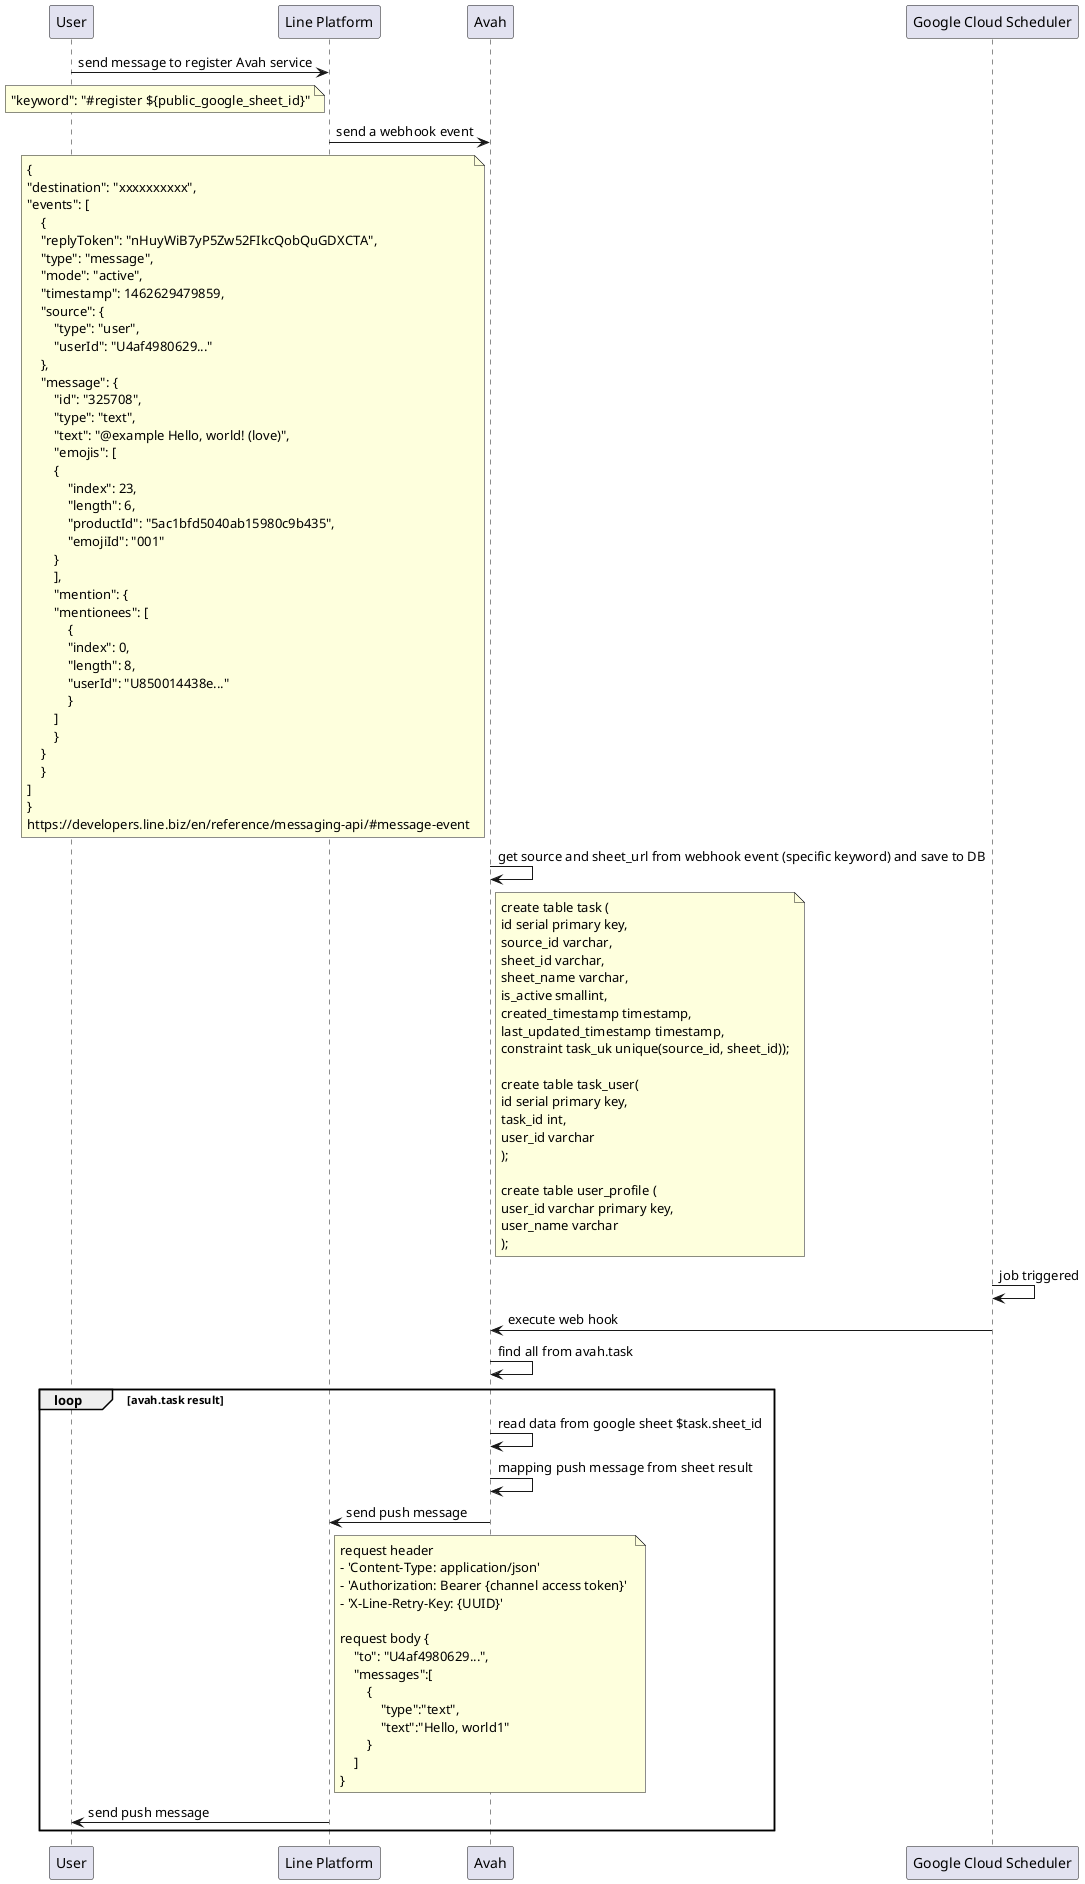 @startuml Avah
"User" -> "Line Platform": send message to register Avah service
note left "Line Platform"
    "keyword": "#register ${public_google_sheet_id}"
end note
"Line Platform" -> "Avah": send a webhook event
note left "Avah"
    {
    "destination": "xxxxxxxxxx",
    "events": [
        {
        "replyToken": "nHuyWiB7yP5Zw52FIkcQobQuGDXCTA",
        "type": "message",
        "mode": "active",
        "timestamp": 1462629479859,
        "source": {
            "type": "user",
            "userId": "U4af4980629..."
        },
        "message": {
            "id": "325708",
            "type": "text",
            "text": "@example Hello, world! (love)",
            "emojis": [
            {
                "index": 23,
                "length": 6,
                "productId": "5ac1bfd5040ab15980c9b435",
                "emojiId": "001"
            }
            ],
            "mention": {
            "mentionees": [
                {
                "index": 0,
                "length": 8,
                "userId": "U850014438e..."
                }
            ]
            }
        }
        }
    ]
    }
    https://developers.line.biz/en/reference/messaging-api/#message-event
end note
"Avah" -> "Avah": get source and sheet_url from webhook event (specific keyword) and save to DB
note right "Avah"
    create table task (
    id serial primary key,
    source_id varchar,
    sheet_id varchar,
    sheet_name varchar,
    is_active smallint,
    created_timestamp timestamp,
    last_updated_timestamp timestamp,
    constraint task_uk unique(source_id, sheet_id));

    create table task_user(
    id serial primary key,
    task_id int,
    user_id varchar
    );

    create table user_profile (
    user_id varchar primary key,
    user_name varchar
    );
end note

"Google Cloud Scheduler" -> "Google Cloud Scheduler": job triggered
"Google Cloud Scheduler" -> "Avah": execute web hook
"Avah" -> "Avah": find all from avah.task
loop avah.task result
"Avah" -> "Avah": read data from google sheet $task.sheet_id
"Avah" -> "Avah": mapping push message from sheet result
"Avah" -> "Line Platform": send push message
note right "Line Platform"
request header 
- 'Content-Type: application/json' 
- 'Authorization: Bearer {channel access token}' 
- 'X-Line-Retry-Key: {UUID}' 

request body {
    "to": "U4af4980629...",
    "messages":[
        {
            "type":"text",
            "text":"Hello, world1"
        }
    ]
}
end note

"Line Platform" -> "User": send push message
end 

@enduml